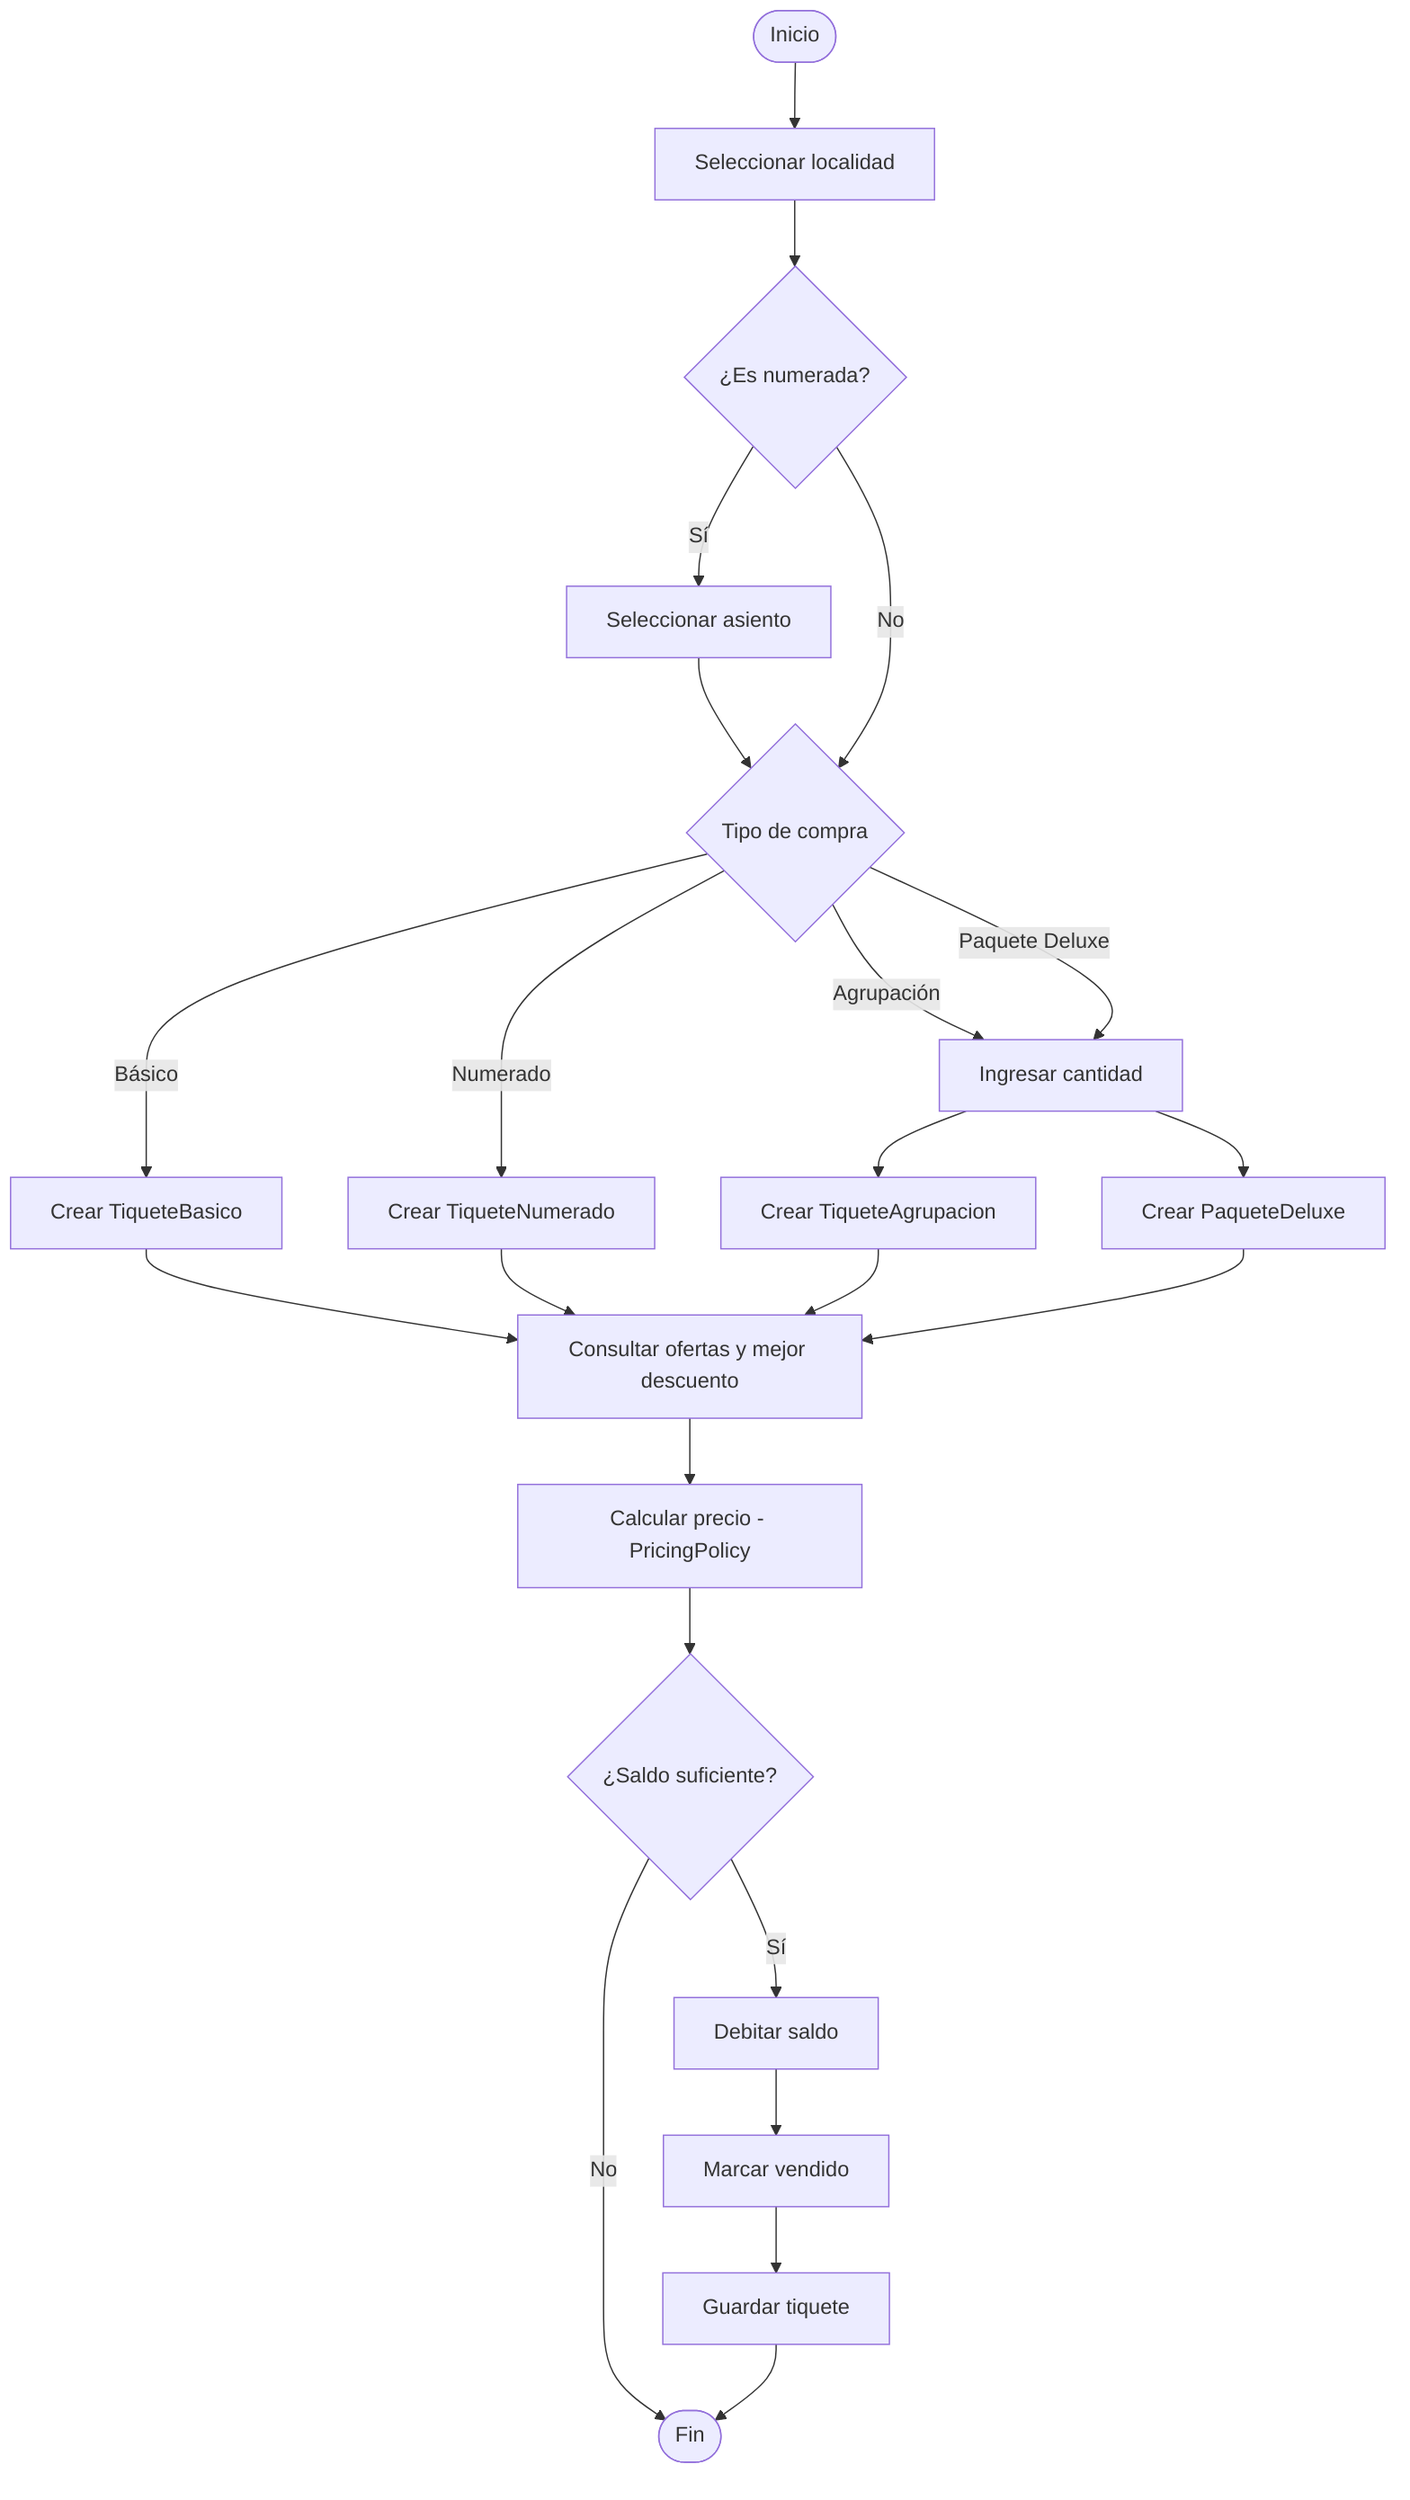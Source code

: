 %% Actividad de compra
flowchart TD
start([Inicio])
selLocalidad[Seleccionar localidad]
esNum{¿Es numerada?}
selAsiento[Seleccionar asiento]
cantAgrupacion[Ingresar cantidad]
tipoCompra{Tipo de compra}
calcOfertas[Consultar ofertas y mejor descuento]
calcPrecio[Calcular precio - PricingPolicy]

saldo{¿Saldo suficiente?}
debitar[Debitar saldo]
crearBasico[Crear TiqueteBasico]
crearNumerado[Crear TiqueteNumerado]
crearAgrupacion[Crear TiqueteAgrupacion]
crearDeluxe[Crear PaqueteDeluxe]
marcarVendido[Marcar vendido]
persistir[Guardar tiquete]
fin([Fin])

start --> selLocalidad --> esNum
esNum -- Sí --> selAsiento --> tipoCompra
esNum -- No --> tipoCompra

tipoCompra -- Básico --> crearBasico --> calcOfertas
tipoCompra -- Numerado --> crearNumerado --> calcOfertas
tipoCompra -- Agrupación --> cantAgrupacion --> crearAgrupacion --> calcOfertas
tipoCompra -- Paquete Deluxe --> cantAgrupacion --> crearDeluxe --> calcOfertas

calcOfertas --> calcPrecio --> saldo
saldo -- No --> fin
saldo -- Sí --> debitar --> marcarVendido --> persistir --> fin